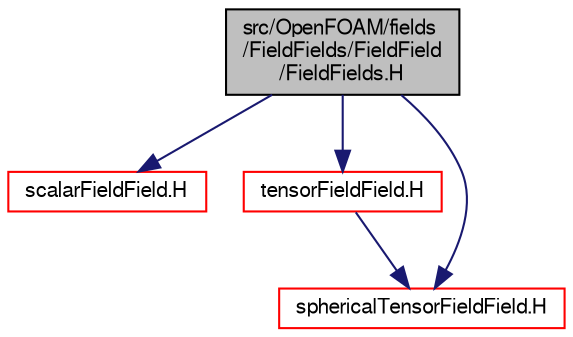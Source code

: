 digraph "src/OpenFOAM/fields/FieldFields/FieldField/FieldFields.H"
{
  bgcolor="transparent";
  edge [fontname="FreeSans",fontsize="10",labelfontname="FreeSans",labelfontsize="10"];
  node [fontname="FreeSans",fontsize="10",shape=record];
  Node0 [label="src/OpenFOAM/fields\l/FieldFields/FieldField\l/FieldFields.H",height=0.2,width=0.4,color="black", fillcolor="grey75", style="filled", fontcolor="black"];
  Node0 -> Node1 [color="midnightblue",fontsize="10",style="solid",fontname="FreeSans"];
  Node1 [label="scalarFieldField.H",height=0.2,width=0.4,color="red",URL="$a09503.html",tooltip="Specialisation of FieldField<T> for scalar. "];
  Node0 -> Node62 [color="midnightblue",fontsize="10",style="solid",fontname="FreeSans"];
  Node62 [label="tensorFieldField.H",height=0.2,width=0.4,color="red",URL="$a09521.html",tooltip="Specialisation of FieldField<T> for tensor. "];
  Node62 -> Node63 [color="midnightblue",fontsize="10",style="solid",fontname="FreeSans"];
  Node63 [label="sphericalTensorFieldField.H",height=0.2,width=0.4,color="red",URL="$a09509.html",tooltip="Specialisation of FieldField<Field, T> for sphericalTensor. "];
  Node0 -> Node63 [color="midnightblue",fontsize="10",style="solid",fontname="FreeSans"];
}
